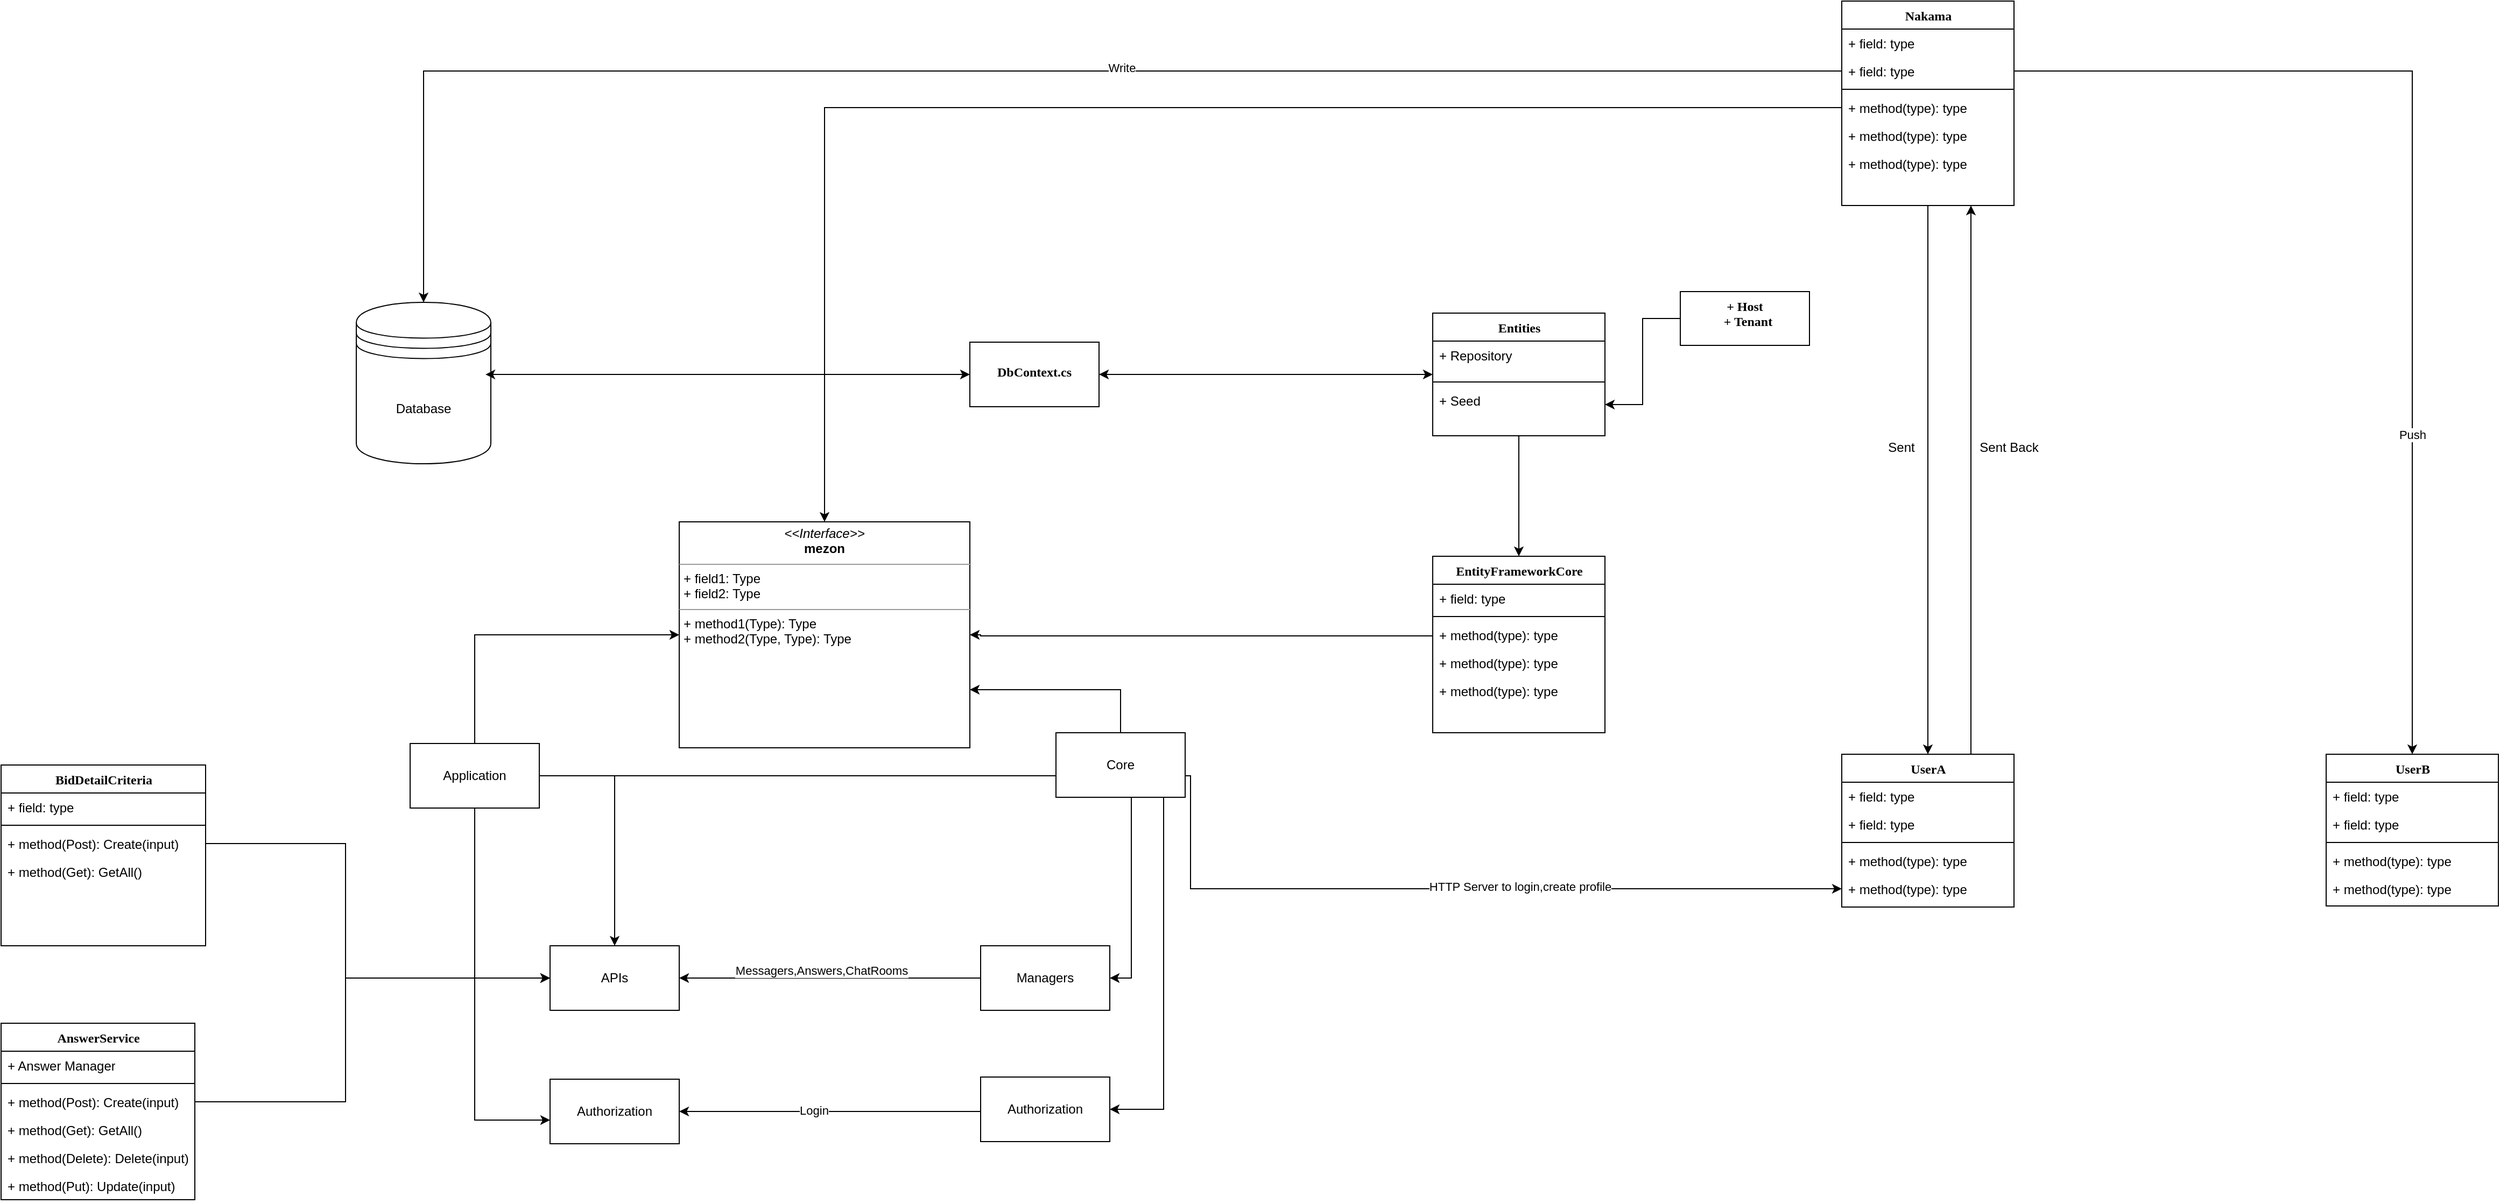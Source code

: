 <mxfile version="22.1.12" type="github">
  <diagram name="Page-1" id="6133507b-19e7-1e82-6fc7-422aa6c4b21f">
    <mxGraphModel dx="3865" dy="2433" grid="1" gridSize="10" guides="1" tooltips="1" connect="1" arrows="1" fold="1" page="1" pageScale="1" pageWidth="1100" pageHeight="850" background="none" math="0" shadow="0">
      <root>
        <mxCell id="0" />
        <mxCell id="1" parent="0" />
        <mxCell id="OHPDi6agbIlQomFQqjuY-102" style="rounded=0;orthogonalLoop=1;jettySize=auto;html=1;exitX=0.5;exitY=1;exitDx=0;exitDy=0;" edge="1" parent="1" source="78961159f06e98e8-43" target="78961159f06e98e8-82">
          <mxGeometry relative="1" as="geometry">
            <Array as="points">
              <mxPoint x="1310" y="100" />
              <mxPoint x="1310" y="180" />
            </Array>
          </mxGeometry>
        </mxCell>
        <mxCell id="78961159f06e98e8-43" value="Nakama" style="swimlane;html=1;fontStyle=1;align=center;verticalAlign=top;childLayout=stackLayout;horizontal=1;startSize=26;horizontalStack=0;resizeParent=1;resizeLast=0;collapsible=1;marginBottom=0;swimlaneFillColor=#ffffff;rounded=0;shadow=0;comic=0;labelBackgroundColor=none;strokeWidth=1;fillColor=none;fontFamily=Verdana;fontSize=12" parent="1" vertex="1">
          <mxGeometry x="1230" y="-250" width="160" height="190" as="geometry" />
        </mxCell>
        <mxCell id="78961159f06e98e8-45" value="+ field: type" style="text;html=1;strokeColor=none;fillColor=none;align=left;verticalAlign=top;spacingLeft=4;spacingRight=4;whiteSpace=wrap;overflow=hidden;rotatable=0;points=[[0,0.5],[1,0.5]];portConstraint=eastwest;" parent="78961159f06e98e8-43" vertex="1">
          <mxGeometry y="26" width="160" height="26" as="geometry" />
        </mxCell>
        <mxCell id="OHPDi6agbIlQomFQqjuY-1" value="+ field: type" style="text;html=1;strokeColor=none;fillColor=none;align=left;verticalAlign=top;spacingLeft=4;spacingRight=4;whiteSpace=wrap;overflow=hidden;rotatable=0;points=[[0,0.5],[1,0.5]];portConstraint=eastwest;" vertex="1" parent="78961159f06e98e8-43">
          <mxGeometry y="52" width="160" height="26" as="geometry" />
        </mxCell>
        <mxCell id="78961159f06e98e8-51" value="" style="line;html=1;strokeWidth=1;fillColor=none;align=left;verticalAlign=middle;spacingTop=-1;spacingLeft=3;spacingRight=3;rotatable=0;labelPosition=right;points=[];portConstraint=eastwest;" parent="78961159f06e98e8-43" vertex="1">
          <mxGeometry y="78" width="160" height="8" as="geometry" />
        </mxCell>
        <mxCell id="78961159f06e98e8-52" value="+ method(type): type" style="text;html=1;strokeColor=none;fillColor=none;align=left;verticalAlign=top;spacingLeft=4;spacingRight=4;whiteSpace=wrap;overflow=hidden;rotatable=0;points=[[0,0.5],[1,0.5]];portConstraint=eastwest;" parent="78961159f06e98e8-43" vertex="1">
          <mxGeometry y="86" width="160" height="26" as="geometry" />
        </mxCell>
        <mxCell id="b94bc138ca980ef-2" value="+ method(type): type" style="text;html=1;strokeColor=none;fillColor=none;align=left;verticalAlign=top;spacingLeft=4;spacingRight=4;whiteSpace=wrap;overflow=hidden;rotatable=0;points=[[0,0.5],[1,0.5]];portConstraint=eastwest;" parent="78961159f06e98e8-43" vertex="1">
          <mxGeometry y="112" width="160" height="26" as="geometry" />
        </mxCell>
        <mxCell id="b94bc138ca980ef-3" value="+ method(type): type" style="text;html=1;strokeColor=none;fillColor=none;align=left;verticalAlign=top;spacingLeft=4;spacingRight=4;whiteSpace=wrap;overflow=hidden;rotatable=0;points=[[0,0.5],[1,0.5]];portConstraint=eastwest;" parent="78961159f06e98e8-43" vertex="1">
          <mxGeometry y="138" width="160" height="26" as="geometry" />
        </mxCell>
        <mxCell id="78961159f06e98e8-82" value="UserA" style="swimlane;html=1;fontStyle=1;align=center;verticalAlign=top;childLayout=stackLayout;horizontal=1;startSize=26;horizontalStack=0;resizeParent=1;resizeLast=0;collapsible=1;marginBottom=0;swimlaneFillColor=#ffffff;rounded=0;shadow=0;comic=0;labelBackgroundColor=none;strokeWidth=1;fillColor=none;fontFamily=Verdana;fontSize=12" parent="1" vertex="1">
          <mxGeometry x="1230" y="450" width="160" height="142" as="geometry" />
        </mxCell>
        <mxCell id="78961159f06e98e8-84" value="+ field: type" style="text;html=1;strokeColor=none;fillColor=none;align=left;verticalAlign=top;spacingLeft=4;spacingRight=4;whiteSpace=wrap;overflow=hidden;rotatable=0;points=[[0,0.5],[1,0.5]];portConstraint=eastwest;" parent="78961159f06e98e8-82" vertex="1">
          <mxGeometry y="26" width="160" height="26" as="geometry" />
        </mxCell>
        <mxCell id="78961159f06e98e8-89" value="+ field: type" style="text;html=1;strokeColor=none;fillColor=none;align=left;verticalAlign=top;spacingLeft=4;spacingRight=4;whiteSpace=wrap;overflow=hidden;rotatable=0;points=[[0,0.5],[1,0.5]];portConstraint=eastwest;" parent="78961159f06e98e8-82" vertex="1">
          <mxGeometry y="52" width="160" height="26" as="geometry" />
        </mxCell>
        <mxCell id="78961159f06e98e8-90" value="" style="line;html=1;strokeWidth=1;fillColor=none;align=left;verticalAlign=middle;spacingTop=-1;spacingLeft=3;spacingRight=3;rotatable=0;labelPosition=right;points=[];portConstraint=eastwest;" parent="78961159f06e98e8-82" vertex="1">
          <mxGeometry y="78" width="160" height="8" as="geometry" />
        </mxCell>
        <mxCell id="78961159f06e98e8-94" value="+ method(type): type" style="text;html=1;strokeColor=none;fillColor=none;align=left;verticalAlign=top;spacingLeft=4;spacingRight=4;whiteSpace=wrap;overflow=hidden;rotatable=0;points=[[0,0.5],[1,0.5]];portConstraint=eastwest;" parent="78961159f06e98e8-82" vertex="1">
          <mxGeometry y="86" width="160" height="26" as="geometry" />
        </mxCell>
        <mxCell id="b94bc138ca980ef-4" value="+ method(type): type" style="text;html=1;strokeColor=none;fillColor=none;align=left;verticalAlign=top;spacingLeft=4;spacingRight=4;whiteSpace=wrap;overflow=hidden;rotatable=0;points=[[0,0.5],[1,0.5]];portConstraint=eastwest;" parent="78961159f06e98e8-82" vertex="1">
          <mxGeometry y="112" width="160" height="26" as="geometry" />
        </mxCell>
        <mxCell id="78961159f06e98e8-95" value="UserB" style="swimlane;html=1;fontStyle=1;align=center;verticalAlign=top;childLayout=stackLayout;horizontal=1;startSize=26;horizontalStack=0;resizeParent=1;resizeLast=0;collapsible=1;marginBottom=0;swimlaneFillColor=#ffffff;rounded=0;shadow=0;comic=0;labelBackgroundColor=none;strokeWidth=1;fillColor=none;fontFamily=Verdana;fontSize=12" parent="1" vertex="1">
          <mxGeometry x="1680" y="450" width="160" height="141" as="geometry" />
        </mxCell>
        <mxCell id="78961159f06e98e8-96" value="+ field: type" style="text;html=1;strokeColor=none;fillColor=none;align=left;verticalAlign=top;spacingLeft=4;spacingRight=4;whiteSpace=wrap;overflow=hidden;rotatable=0;points=[[0,0.5],[1,0.5]];portConstraint=eastwest;" parent="78961159f06e98e8-95" vertex="1">
          <mxGeometry y="26" width="160" height="26" as="geometry" />
        </mxCell>
        <mxCell id="78961159f06e98e8-102" value="+ field: type" style="text;html=1;strokeColor=none;fillColor=none;align=left;verticalAlign=top;spacingLeft=4;spacingRight=4;whiteSpace=wrap;overflow=hidden;rotatable=0;points=[[0,0.5],[1,0.5]];portConstraint=eastwest;" parent="78961159f06e98e8-95" vertex="1">
          <mxGeometry y="52" width="160" height="26" as="geometry" />
        </mxCell>
        <mxCell id="78961159f06e98e8-103" value="" style="line;html=1;strokeWidth=1;fillColor=none;align=left;verticalAlign=middle;spacingTop=-1;spacingLeft=3;spacingRight=3;rotatable=0;labelPosition=right;points=[];portConstraint=eastwest;" parent="78961159f06e98e8-95" vertex="1">
          <mxGeometry y="78" width="160" height="8" as="geometry" />
        </mxCell>
        <mxCell id="78961159f06e98e8-104" value="+ method(type): type" style="text;html=1;strokeColor=none;fillColor=none;align=left;verticalAlign=top;spacingLeft=4;spacingRight=4;whiteSpace=wrap;overflow=hidden;rotatable=0;points=[[0,0.5],[1,0.5]];portConstraint=eastwest;" parent="78961159f06e98e8-95" vertex="1">
          <mxGeometry y="86" width="160" height="26" as="geometry" />
        </mxCell>
        <mxCell id="b94bc138ca980ef-5" value="+ method(type): type" style="text;html=1;strokeColor=none;fillColor=none;align=left;verticalAlign=top;spacingLeft=4;spacingRight=4;whiteSpace=wrap;overflow=hidden;rotatable=0;points=[[0,0.5],[1,0.5]];portConstraint=eastwest;" parent="78961159f06e98e8-95" vertex="1">
          <mxGeometry y="112" width="160" height="26" as="geometry" />
        </mxCell>
        <mxCell id="78961159f06e98e8-108" value="EntityFrameworkCore" style="swimlane;html=1;fontStyle=1;align=center;verticalAlign=top;childLayout=stackLayout;horizontal=1;startSize=26;horizontalStack=0;resizeParent=1;resizeLast=0;collapsible=1;marginBottom=0;swimlaneFillColor=#ffffff;rounded=0;shadow=0;comic=0;labelBackgroundColor=none;strokeWidth=1;fillColor=none;fontFamily=Verdana;fontSize=12" parent="1" vertex="1">
          <mxGeometry x="850" y="266" width="160" height="164" as="geometry" />
        </mxCell>
        <mxCell id="78961159f06e98e8-109" value="+ field: type" style="text;html=1;strokeColor=none;fillColor=none;align=left;verticalAlign=top;spacingLeft=4;spacingRight=4;whiteSpace=wrap;overflow=hidden;rotatable=0;points=[[0,0.5],[1,0.5]];portConstraint=eastwest;" parent="78961159f06e98e8-108" vertex="1">
          <mxGeometry y="26" width="160" height="26" as="geometry" />
        </mxCell>
        <mxCell id="78961159f06e98e8-116" value="" style="line;html=1;strokeWidth=1;fillColor=none;align=left;verticalAlign=middle;spacingTop=-1;spacingLeft=3;spacingRight=3;rotatable=0;labelPosition=right;points=[];portConstraint=eastwest;" parent="78961159f06e98e8-108" vertex="1">
          <mxGeometry y="52" width="160" height="8" as="geometry" />
        </mxCell>
        <mxCell id="OHPDi6agbIlQomFQqjuY-68" value="+ method(type): type" style="text;html=1;strokeColor=none;fillColor=none;align=left;verticalAlign=top;spacingLeft=4;spacingRight=4;whiteSpace=wrap;overflow=hidden;rotatable=0;points=[[0,0.5],[1,0.5]];portConstraint=eastwest;" vertex="1" parent="78961159f06e98e8-108">
          <mxGeometry y="60" width="160" height="26" as="geometry" />
        </mxCell>
        <mxCell id="OHPDi6agbIlQomFQqjuY-67" value="+ method(type): type" style="text;html=1;strokeColor=none;fillColor=none;align=left;verticalAlign=top;spacingLeft=4;spacingRight=4;whiteSpace=wrap;overflow=hidden;rotatable=0;points=[[0,0.5],[1,0.5]];portConstraint=eastwest;" vertex="1" parent="78961159f06e98e8-108">
          <mxGeometry y="86" width="160" height="26" as="geometry" />
        </mxCell>
        <mxCell id="78961159f06e98e8-117" value="+ method(type): type" style="text;html=1;strokeColor=none;fillColor=none;align=left;verticalAlign=top;spacingLeft=4;spacingRight=4;whiteSpace=wrap;overflow=hidden;rotatable=0;points=[[0,0.5],[1,0.5]];portConstraint=eastwest;" parent="78961159f06e98e8-108" vertex="1">
          <mxGeometry y="112" width="160" height="26" as="geometry" />
        </mxCell>
        <mxCell id="b94bc138ca980ef-1" value="&lt;p style=&quot;margin:0px;margin-top:4px;text-align:center;&quot;&gt;&lt;i&gt;&amp;lt;&amp;lt;Interface&amp;gt;&amp;gt;&lt;/i&gt;&lt;br&gt;&lt;b&gt;mezon&lt;/b&gt;&lt;/p&gt;&lt;hr size=&quot;1&quot;&gt;&lt;p style=&quot;margin:0px;margin-left:4px;&quot;&gt;+ field1: Type&lt;br&gt;+ field2: Type&lt;/p&gt;&lt;hr size=&quot;1&quot;&gt;&lt;p style=&quot;margin:0px;margin-left:4px;&quot;&gt;+ method1(Type): Type&lt;br&gt;+ method2(Type, Type): Type&lt;/p&gt;" style="verticalAlign=top;align=left;overflow=fill;fontSize=12;fontFamily=Helvetica;html=1;rounded=0;shadow=0;comic=0;labelBackgroundColor=none;strokeWidth=1" parent="1" vertex="1">
          <mxGeometry x="150" y="234" width="270" height="210" as="geometry" />
        </mxCell>
        <mxCell id="OHPDi6agbIlQomFQqjuY-2" value="Database" style="shape=datastore;whiteSpace=wrap;html=1;" vertex="1" parent="1">
          <mxGeometry x="-150" y="30" width="125" height="150" as="geometry" />
        </mxCell>
        <mxCell id="OHPDi6agbIlQomFQqjuY-4" value="AnswerService" style="swimlane;html=1;fontStyle=1;align=center;verticalAlign=top;childLayout=stackLayout;horizontal=1;startSize=26;horizontalStack=0;resizeParent=1;resizeLast=0;collapsible=1;marginBottom=0;swimlaneFillColor=#ffffff;rounded=0;shadow=0;comic=0;labelBackgroundColor=none;strokeWidth=1;fillColor=none;fontFamily=Verdana;fontSize=12" vertex="1" parent="1">
          <mxGeometry x="-480" y="700" width="180" height="164" as="geometry" />
        </mxCell>
        <mxCell id="OHPDi6agbIlQomFQqjuY-5" value="+ Answer Manager" style="text;html=1;strokeColor=none;fillColor=none;align=left;verticalAlign=top;spacingLeft=4;spacingRight=4;whiteSpace=wrap;overflow=hidden;rotatable=0;points=[[0,0.5],[1,0.5]];portConstraint=eastwest;" vertex="1" parent="OHPDi6agbIlQomFQqjuY-4">
          <mxGeometry y="26" width="180" height="26" as="geometry" />
        </mxCell>
        <mxCell id="OHPDi6agbIlQomFQqjuY-8" value="" style="line;html=1;strokeWidth=1;fillColor=none;align=left;verticalAlign=middle;spacingTop=-1;spacingLeft=3;spacingRight=3;rotatable=0;labelPosition=right;points=[];portConstraint=eastwest;" vertex="1" parent="OHPDi6agbIlQomFQqjuY-4">
          <mxGeometry y="52" width="180" height="8" as="geometry" />
        </mxCell>
        <mxCell id="OHPDi6agbIlQomFQqjuY-9" value="+ method(Post): Create(input)" style="text;html=1;strokeColor=none;fillColor=none;align=left;verticalAlign=top;spacingLeft=4;spacingRight=4;whiteSpace=wrap;overflow=hidden;rotatable=0;points=[[0,0.5],[1,0.5]];portConstraint=eastwest;" vertex="1" parent="OHPDi6agbIlQomFQqjuY-4">
          <mxGeometry y="60" width="180" height="26" as="geometry" />
        </mxCell>
        <mxCell id="OHPDi6agbIlQomFQqjuY-21" value="+ method(Get): GetAll()" style="text;html=1;strokeColor=none;fillColor=none;align=left;verticalAlign=top;spacingLeft=4;spacingRight=4;whiteSpace=wrap;overflow=hidden;rotatable=0;points=[[0,0.5],[1,0.5]];portConstraint=eastwest;" vertex="1" parent="OHPDi6agbIlQomFQqjuY-4">
          <mxGeometry y="86" width="180" height="26" as="geometry" />
        </mxCell>
        <mxCell id="OHPDi6agbIlQomFQqjuY-22" value="+ method(Delete): Delete(input)" style="text;html=1;strokeColor=none;fillColor=none;align=left;verticalAlign=top;spacingLeft=4;spacingRight=4;whiteSpace=wrap;overflow=hidden;rotatable=0;points=[[0,0.5],[1,0.5]];portConstraint=eastwest;" vertex="1" parent="OHPDi6agbIlQomFQqjuY-4">
          <mxGeometry y="112" width="180" height="26" as="geometry" />
        </mxCell>
        <mxCell id="OHPDi6agbIlQomFQqjuY-23" value="+ method(Put): Update(input)" style="text;html=1;strokeColor=none;fillColor=none;align=left;verticalAlign=top;spacingLeft=4;spacingRight=4;whiteSpace=wrap;overflow=hidden;rotatable=0;points=[[0,0.5],[1,0.5]];portConstraint=eastwest;" vertex="1" parent="OHPDi6agbIlQomFQqjuY-4">
          <mxGeometry y="138" width="180" height="26" as="geometry" />
        </mxCell>
        <mxCell id="OHPDi6agbIlQomFQqjuY-55" style="edgeStyle=orthogonalEdgeStyle;rounded=0;orthogonalLoop=1;jettySize=auto;html=1;exitX=0.5;exitY=0;exitDx=0;exitDy=0;entryX=0;entryY=0.5;entryDx=0;entryDy=0;" edge="1" parent="1" source="OHPDi6agbIlQomFQqjuY-10" target="b94bc138ca980ef-1">
          <mxGeometry relative="1" as="geometry" />
        </mxCell>
        <mxCell id="OHPDi6agbIlQomFQqjuY-60" style="edgeStyle=orthogonalEdgeStyle;rounded=0;orthogonalLoop=1;jettySize=auto;html=1;exitX=1;exitY=0.5;exitDx=0;exitDy=0;entryX=0.5;entryY=0;entryDx=0;entryDy=0;" edge="1" parent="1" source="OHPDi6agbIlQomFQqjuY-10" target="OHPDi6agbIlQomFQqjuY-29">
          <mxGeometry relative="1" as="geometry" />
        </mxCell>
        <mxCell id="OHPDi6agbIlQomFQqjuY-63" value="" style="edgeStyle=orthogonalEdgeStyle;rounded=0;orthogonalLoop=1;jettySize=auto;html=1;" edge="1" parent="1" source="OHPDi6agbIlQomFQqjuY-10" target="OHPDi6agbIlQomFQqjuY-62">
          <mxGeometry relative="1" as="geometry">
            <Array as="points">
              <mxPoint x="-40" y="790" />
            </Array>
          </mxGeometry>
        </mxCell>
        <mxCell id="OHPDi6agbIlQomFQqjuY-110" style="edgeStyle=orthogonalEdgeStyle;rounded=0;orthogonalLoop=1;jettySize=auto;html=1;exitX=1;exitY=0.5;exitDx=0;exitDy=0;entryX=0;entryY=0.5;entryDx=0;entryDy=0;" edge="1" parent="1" source="OHPDi6agbIlQomFQqjuY-10" target="b94bc138ca980ef-4">
          <mxGeometry relative="1" as="geometry" />
        </mxCell>
        <mxCell id="OHPDi6agbIlQomFQqjuY-111" value="HTTP Server to login,create profile" style="edgeLabel;html=1;align=center;verticalAlign=middle;resizable=0;points=[];" vertex="1" connectable="0" parent="OHPDi6agbIlQomFQqjuY-110">
          <mxGeometry x="0.545" y="2" relative="1" as="geometry">
            <mxPoint as="offset" />
          </mxGeometry>
        </mxCell>
        <mxCell id="OHPDi6agbIlQomFQqjuY-10" value="Application" style="rounded=0;whiteSpace=wrap;html=1;" vertex="1" parent="1">
          <mxGeometry x="-100" y="440" width="120" height="60" as="geometry" />
        </mxCell>
        <mxCell id="OHPDi6agbIlQomFQqjuY-14" value="BidDetailCriteria" style="swimlane;html=1;fontStyle=1;align=center;verticalAlign=top;childLayout=stackLayout;horizontal=1;startSize=26;horizontalStack=0;resizeParent=1;resizeLast=0;collapsible=1;marginBottom=0;swimlaneFillColor=#ffffff;rounded=0;shadow=0;comic=0;labelBackgroundColor=none;strokeWidth=1;fillColor=none;fontFamily=Verdana;fontSize=12" vertex="1" parent="1">
          <mxGeometry x="-480" y="460" width="190" height="168" as="geometry" />
        </mxCell>
        <mxCell id="OHPDi6agbIlQomFQqjuY-16" value="+ field: type" style="text;html=1;strokeColor=none;fillColor=none;align=left;verticalAlign=top;spacingLeft=4;spacingRight=4;whiteSpace=wrap;overflow=hidden;rotatable=0;points=[[0,0.5],[1,0.5]];portConstraint=eastwest;" vertex="1" parent="OHPDi6agbIlQomFQqjuY-14">
          <mxGeometry y="26" width="190" height="26" as="geometry" />
        </mxCell>
        <mxCell id="OHPDi6agbIlQomFQqjuY-18" value="" style="line;html=1;strokeWidth=1;fillColor=none;align=left;verticalAlign=middle;spacingTop=-1;spacingLeft=3;spacingRight=3;rotatable=0;labelPosition=right;points=[];portConstraint=eastwest;" vertex="1" parent="OHPDi6agbIlQomFQqjuY-14">
          <mxGeometry y="52" width="190" height="8" as="geometry" />
        </mxCell>
        <mxCell id="OHPDi6agbIlQomFQqjuY-24" value="+ method(Post): Create(input)" style="text;html=1;strokeColor=none;fillColor=none;align=left;verticalAlign=top;spacingLeft=4;spacingRight=4;whiteSpace=wrap;overflow=hidden;rotatable=0;points=[[0,0.5],[1,0.5]];portConstraint=eastwest;" vertex="1" parent="OHPDi6agbIlQomFQqjuY-14">
          <mxGeometry y="60" width="190" height="26" as="geometry" />
        </mxCell>
        <mxCell id="OHPDi6agbIlQomFQqjuY-27" value="+ method(Get): GetAll()" style="text;html=1;strokeColor=none;fillColor=none;align=left;verticalAlign=top;spacingLeft=4;spacingRight=4;whiteSpace=wrap;overflow=hidden;rotatable=0;points=[[0,0.5],[1,0.5]];portConstraint=eastwest;" vertex="1" parent="OHPDi6agbIlQomFQqjuY-14">
          <mxGeometry y="86" width="190" height="26" as="geometry" />
        </mxCell>
        <mxCell id="OHPDi6agbIlQomFQqjuY-29" value="APIs" style="rounded=0;whiteSpace=wrap;html=1;direction=east;" vertex="1" parent="1">
          <mxGeometry x="30" y="628" width="120" height="60" as="geometry" />
        </mxCell>
        <mxCell id="OHPDi6agbIlQomFQqjuY-43" value="" style="edgeStyle=orthogonalEdgeStyle;rounded=0;orthogonalLoop=1;jettySize=auto;html=1;" edge="1" parent="1" source="OHPDi6agbIlQomFQqjuY-38" target="b94bc138ca980ef-1">
          <mxGeometry relative="1" as="geometry">
            <Array as="points">
              <mxPoint x="390" y="390" />
              <mxPoint x="390" y="390" />
            </Array>
          </mxGeometry>
        </mxCell>
        <mxCell id="OHPDi6agbIlQomFQqjuY-61" style="edgeStyle=orthogonalEdgeStyle;rounded=0;orthogonalLoop=1;jettySize=auto;html=1;exitX=0.5;exitY=1;exitDx=0;exitDy=0;entryX=1;entryY=0.5;entryDx=0;entryDy=0;" edge="1" parent="1" source="OHPDi6agbIlQomFQqjuY-38" target="OHPDi6agbIlQomFQqjuY-44">
          <mxGeometry relative="1" as="geometry">
            <Array as="points">
              <mxPoint x="570" y="490" />
              <mxPoint x="570" y="658" />
            </Array>
          </mxGeometry>
        </mxCell>
        <mxCell id="OHPDi6agbIlQomFQqjuY-65" value="" style="edgeStyle=orthogonalEdgeStyle;rounded=0;orthogonalLoop=1;jettySize=auto;html=1;" edge="1" parent="1" source="OHPDi6agbIlQomFQqjuY-38" target="OHPDi6agbIlQomFQqjuY-64">
          <mxGeometry relative="1" as="geometry">
            <Array as="points">
              <mxPoint x="600" y="780" />
            </Array>
          </mxGeometry>
        </mxCell>
        <mxCell id="OHPDi6agbIlQomFQqjuY-38" value="Core" style="rounded=0;whiteSpace=wrap;html=1;" vertex="1" parent="1">
          <mxGeometry x="500" y="430" width="120" height="60" as="geometry" />
        </mxCell>
        <mxCell id="OHPDi6agbIlQomFQqjuY-58" style="edgeStyle=orthogonalEdgeStyle;rounded=0;orthogonalLoop=1;jettySize=auto;html=1;exitX=0;exitY=0.5;exitDx=0;exitDy=0;entryX=1;entryY=0.5;entryDx=0;entryDy=0;" edge="1" parent="1" source="OHPDi6agbIlQomFQqjuY-44" target="OHPDi6agbIlQomFQqjuY-29">
          <mxGeometry relative="1" as="geometry" />
        </mxCell>
        <mxCell id="OHPDi6agbIlQomFQqjuY-44" value="Managers" style="rounded=0;whiteSpace=wrap;html=1;" vertex="1" parent="1">
          <mxGeometry x="430" y="628" width="120" height="60" as="geometry" />
        </mxCell>
        <mxCell id="OHPDi6agbIlQomFQqjuY-54" value="Messagers,Answers,ChatRooms" style="edgeLabel;html=1;align=center;verticalAlign=middle;resizable=0;points=[];" vertex="1" connectable="0" parent="1">
          <mxGeometry x="610" y="750" as="geometry">
            <mxPoint x="-328" y="-99" as="offset" />
          </mxGeometry>
        </mxCell>
        <mxCell id="OHPDi6agbIlQomFQqjuY-56" style="edgeStyle=orthogonalEdgeStyle;rounded=0;orthogonalLoop=1;jettySize=auto;html=1;exitX=1;exitY=0.5;exitDx=0;exitDy=0;entryX=0;entryY=0.5;entryDx=0;entryDy=0;" edge="1" parent="1" source="OHPDi6agbIlQomFQqjuY-9" target="OHPDi6agbIlQomFQqjuY-29">
          <mxGeometry relative="1" as="geometry">
            <Array as="points">
              <mxPoint x="-160" y="773" />
              <mxPoint x="-160" y="658" />
            </Array>
          </mxGeometry>
        </mxCell>
        <mxCell id="OHPDi6agbIlQomFQqjuY-57" style="edgeStyle=orthogonalEdgeStyle;rounded=0;orthogonalLoop=1;jettySize=auto;html=1;exitX=1;exitY=0.5;exitDx=0;exitDy=0;entryX=0;entryY=0.5;entryDx=0;entryDy=0;" edge="1" parent="1" source="OHPDi6agbIlQomFQqjuY-24" target="OHPDi6agbIlQomFQqjuY-29">
          <mxGeometry relative="1" as="geometry">
            <Array as="points">
              <mxPoint x="-160" y="533" />
              <mxPoint x="-160" y="658" />
            </Array>
          </mxGeometry>
        </mxCell>
        <mxCell id="OHPDi6agbIlQomFQqjuY-62" value="Authorization" style="whiteSpace=wrap;html=1;rounded=0;" vertex="1" parent="1">
          <mxGeometry x="30" y="752" width="120" height="60" as="geometry" />
        </mxCell>
        <mxCell id="OHPDi6agbIlQomFQqjuY-66" style="edgeStyle=orthogonalEdgeStyle;rounded=0;orthogonalLoop=1;jettySize=auto;html=1;exitX=0;exitY=0.5;exitDx=0;exitDy=0;entryX=1;entryY=0.5;entryDx=0;entryDy=0;" edge="1" parent="1" source="OHPDi6agbIlQomFQqjuY-64" target="OHPDi6agbIlQomFQqjuY-62">
          <mxGeometry relative="1" as="geometry">
            <Array as="points">
              <mxPoint x="430" y="782" />
            </Array>
          </mxGeometry>
        </mxCell>
        <mxCell id="OHPDi6agbIlQomFQqjuY-84" value="Login" style="edgeLabel;html=1;align=center;verticalAlign=middle;resizable=0;points=[];" vertex="1" connectable="0" parent="OHPDi6agbIlQomFQqjuY-66">
          <mxGeometry x="0.114" y="-1" relative="1" as="geometry">
            <mxPoint as="offset" />
          </mxGeometry>
        </mxCell>
        <mxCell id="OHPDi6agbIlQomFQqjuY-64" value="Authorization" style="whiteSpace=wrap;html=1;rounded=0;" vertex="1" parent="1">
          <mxGeometry x="430" y="750" width="120" height="60" as="geometry" />
        </mxCell>
        <mxCell id="OHPDi6agbIlQomFQqjuY-69" style="edgeStyle=orthogonalEdgeStyle;rounded=0;orthogonalLoop=1;jettySize=auto;html=1;exitX=0;exitY=0.5;exitDx=0;exitDy=0;entryX=1;entryY=0.5;entryDx=0;entryDy=0;" edge="1" parent="1" source="OHPDi6agbIlQomFQqjuY-68" target="b94bc138ca980ef-1">
          <mxGeometry relative="1" as="geometry">
            <Array as="points">
              <mxPoint x="850" y="340" />
              <mxPoint x="430" y="340" />
            </Array>
          </mxGeometry>
        </mxCell>
        <mxCell id="OHPDi6agbIlQomFQqjuY-73" style="edgeStyle=orthogonalEdgeStyle;rounded=0;orthogonalLoop=1;jettySize=auto;html=1;exitX=0;exitY=0.5;exitDx=0;exitDy=0;entryX=0.5;entryY=0;entryDx=0;entryDy=0;" edge="1" parent="1" source="78961159f06e98e8-52" target="b94bc138ca980ef-1">
          <mxGeometry relative="1" as="geometry" />
        </mxCell>
        <mxCell id="OHPDi6agbIlQomFQqjuY-87" value="" style="edgeStyle=orthogonalEdgeStyle;rounded=0;orthogonalLoop=1;jettySize=auto;html=1;startArrow=classic;startFill=1;" edge="1" parent="1" source="OHPDi6agbIlQomFQqjuY-76" target="OHPDi6agbIlQomFQqjuY-86">
          <mxGeometry relative="1" as="geometry" />
        </mxCell>
        <mxCell id="OHPDi6agbIlQomFQqjuY-88" style="edgeStyle=orthogonalEdgeStyle;rounded=0;orthogonalLoop=1;jettySize=auto;html=1;exitX=0.5;exitY=1;exitDx=0;exitDy=0;entryX=0.5;entryY=0;entryDx=0;entryDy=0;" edge="1" parent="1" source="OHPDi6agbIlQomFQqjuY-76" target="78961159f06e98e8-108">
          <mxGeometry relative="1" as="geometry" />
        </mxCell>
        <mxCell id="OHPDi6agbIlQomFQqjuY-76" value="Entities" style="swimlane;html=1;fontStyle=1;align=center;verticalAlign=top;childLayout=stackLayout;horizontal=1;startSize=26;horizontalStack=0;resizeParent=1;resizeLast=0;collapsible=1;marginBottom=0;swimlaneFillColor=#ffffff;rounded=0;shadow=0;comic=0;labelBackgroundColor=none;strokeWidth=1;fillColor=none;fontFamily=Verdana;fontSize=12" vertex="1" parent="1">
          <mxGeometry x="850" y="40" width="160" height="114" as="geometry" />
        </mxCell>
        <mxCell id="OHPDi6agbIlQomFQqjuY-77" value="+ Repository" style="text;html=1;strokeColor=none;fillColor=none;align=left;verticalAlign=top;spacingLeft=4;spacingRight=4;whiteSpace=wrap;overflow=hidden;rotatable=0;points=[[0,0.5],[1,0.5]];portConstraint=eastwest;" vertex="1" parent="OHPDi6agbIlQomFQqjuY-76">
          <mxGeometry y="26" width="160" height="34" as="geometry" />
        </mxCell>
        <mxCell id="OHPDi6agbIlQomFQqjuY-78" value="" style="line;html=1;strokeWidth=1;fillColor=none;align=left;verticalAlign=middle;spacingTop=-1;spacingLeft=3;spacingRight=3;rotatable=0;labelPosition=right;points=[];portConstraint=eastwest;" vertex="1" parent="OHPDi6agbIlQomFQqjuY-76">
          <mxGeometry y="60" width="160" height="8" as="geometry" />
        </mxCell>
        <mxCell id="OHPDi6agbIlQomFQqjuY-83" value="+ Seed" style="text;html=1;strokeColor=none;fillColor=none;align=left;verticalAlign=top;spacingLeft=4;spacingRight=4;whiteSpace=wrap;overflow=hidden;rotatable=0;points=[[0,0.5],[1,0.5]];portConstraint=eastwest;" vertex="1" parent="OHPDi6agbIlQomFQqjuY-76">
          <mxGeometry y="68" width="160" height="34" as="geometry" />
        </mxCell>
        <mxCell id="OHPDi6agbIlQomFQqjuY-86" value="&lt;br&gt;DbContext.cs" style="whiteSpace=wrap;html=1;fontFamily=Verdana;verticalAlign=top;fillColor=none;fontStyle=1;startSize=26;swimlaneFillColor=#ffffff;rounded=0;shadow=0;comic=0;labelBackgroundColor=none;strokeWidth=1;" vertex="1" parent="1">
          <mxGeometry x="420" y="67" width="120" height="60" as="geometry" />
        </mxCell>
        <mxCell id="OHPDi6agbIlQomFQqjuY-91" style="rounded=0;orthogonalLoop=1;jettySize=auto;html=1;exitX=0.96;exitY=0.447;exitDx=0;exitDy=0;entryX=0;entryY=0.5;entryDx=0;entryDy=0;exitPerimeter=0;endArrow=classic;endFill=1;startArrow=classic;startFill=1;" edge="1" parent="1" source="OHPDi6agbIlQomFQqjuY-2" target="OHPDi6agbIlQomFQqjuY-86">
          <mxGeometry relative="1" as="geometry">
            <Array as="points">
              <mxPoint x="420" y="97" />
            </Array>
          </mxGeometry>
        </mxCell>
        <mxCell id="OHPDi6agbIlQomFQqjuY-99" style="edgeStyle=orthogonalEdgeStyle;rounded=0;orthogonalLoop=1;jettySize=auto;html=1;exitX=0;exitY=0.5;exitDx=0;exitDy=0;entryX=1;entryY=0.5;entryDx=0;entryDy=0;" edge="1" parent="1" source="OHPDi6agbIlQomFQqjuY-95" target="OHPDi6agbIlQomFQqjuY-83">
          <mxGeometry relative="1" as="geometry" />
        </mxCell>
        <mxCell id="OHPDi6agbIlQomFQqjuY-95" value="+ Host&lt;br&gt;&amp;nbsp; + Tenant" style="whiteSpace=wrap;html=1;fontFamily=Verdana;verticalAlign=top;fillColor=none;fontStyle=1;startSize=26;swimlaneFillColor=#ffffff;rounded=0;shadow=0;comic=0;labelBackgroundColor=none;strokeWidth=1;" vertex="1" parent="1">
          <mxGeometry x="1080" y="20" width="120" height="50" as="geometry" />
        </mxCell>
        <mxCell id="OHPDi6agbIlQomFQqjuY-100" style="edgeStyle=orthogonalEdgeStyle;rounded=0;orthogonalLoop=1;jettySize=auto;html=1;exitX=0;exitY=0.5;exitDx=0;exitDy=0;" edge="1" parent="1" source="OHPDi6agbIlQomFQqjuY-1" target="OHPDi6agbIlQomFQqjuY-2">
          <mxGeometry relative="1" as="geometry" />
        </mxCell>
        <mxCell id="OHPDi6agbIlQomFQqjuY-101" value="Write" style="edgeLabel;html=1;align=center;verticalAlign=middle;resizable=0;points=[];" vertex="1" connectable="0" parent="OHPDi6agbIlQomFQqjuY-100">
          <mxGeometry x="-0.126" y="-3" relative="1" as="geometry">
            <mxPoint as="offset" />
          </mxGeometry>
        </mxCell>
        <mxCell id="OHPDi6agbIlQomFQqjuY-105" style="rounded=0;orthogonalLoop=1;jettySize=auto;html=1;exitX=0.5;exitY=1;exitDx=0;exitDy=0;" edge="1" parent="1">
          <mxGeometry relative="1" as="geometry">
            <mxPoint x="1350" y="450" as="sourcePoint" />
            <mxPoint x="1350" y="-60" as="targetPoint" />
            <Array as="points">
              <mxPoint x="1350" y="100" />
            </Array>
          </mxGeometry>
        </mxCell>
        <mxCell id="OHPDi6agbIlQomFQqjuY-106" value="Sent" style="text;html=1;align=center;verticalAlign=middle;resizable=0;points=[];autosize=1;strokeColor=none;fillColor=none;" vertex="1" parent="1">
          <mxGeometry x="1260" y="150" width="50" height="30" as="geometry" />
        </mxCell>
        <mxCell id="OHPDi6agbIlQomFQqjuY-107" value="Sent Back" style="text;html=1;align=center;verticalAlign=middle;resizable=0;points=[];autosize=1;strokeColor=none;fillColor=none;" vertex="1" parent="1">
          <mxGeometry x="1345" y="150" width="80" height="30" as="geometry" />
        </mxCell>
        <mxCell id="OHPDi6agbIlQomFQqjuY-108" style="edgeStyle=orthogonalEdgeStyle;rounded=0;orthogonalLoop=1;jettySize=auto;html=1;exitX=1;exitY=0.5;exitDx=0;exitDy=0;" edge="1" parent="1" source="OHPDi6agbIlQomFQqjuY-1" target="78961159f06e98e8-95">
          <mxGeometry relative="1" as="geometry" />
        </mxCell>
        <mxCell id="OHPDi6agbIlQomFQqjuY-109" value="Push" style="edgeLabel;html=1;align=center;verticalAlign=middle;resizable=0;points=[];" vertex="1" connectable="0" parent="OHPDi6agbIlQomFQqjuY-108">
          <mxGeometry x="0.409" relative="1" as="geometry">
            <mxPoint as="offset" />
          </mxGeometry>
        </mxCell>
      </root>
    </mxGraphModel>
  </diagram>
</mxfile>

